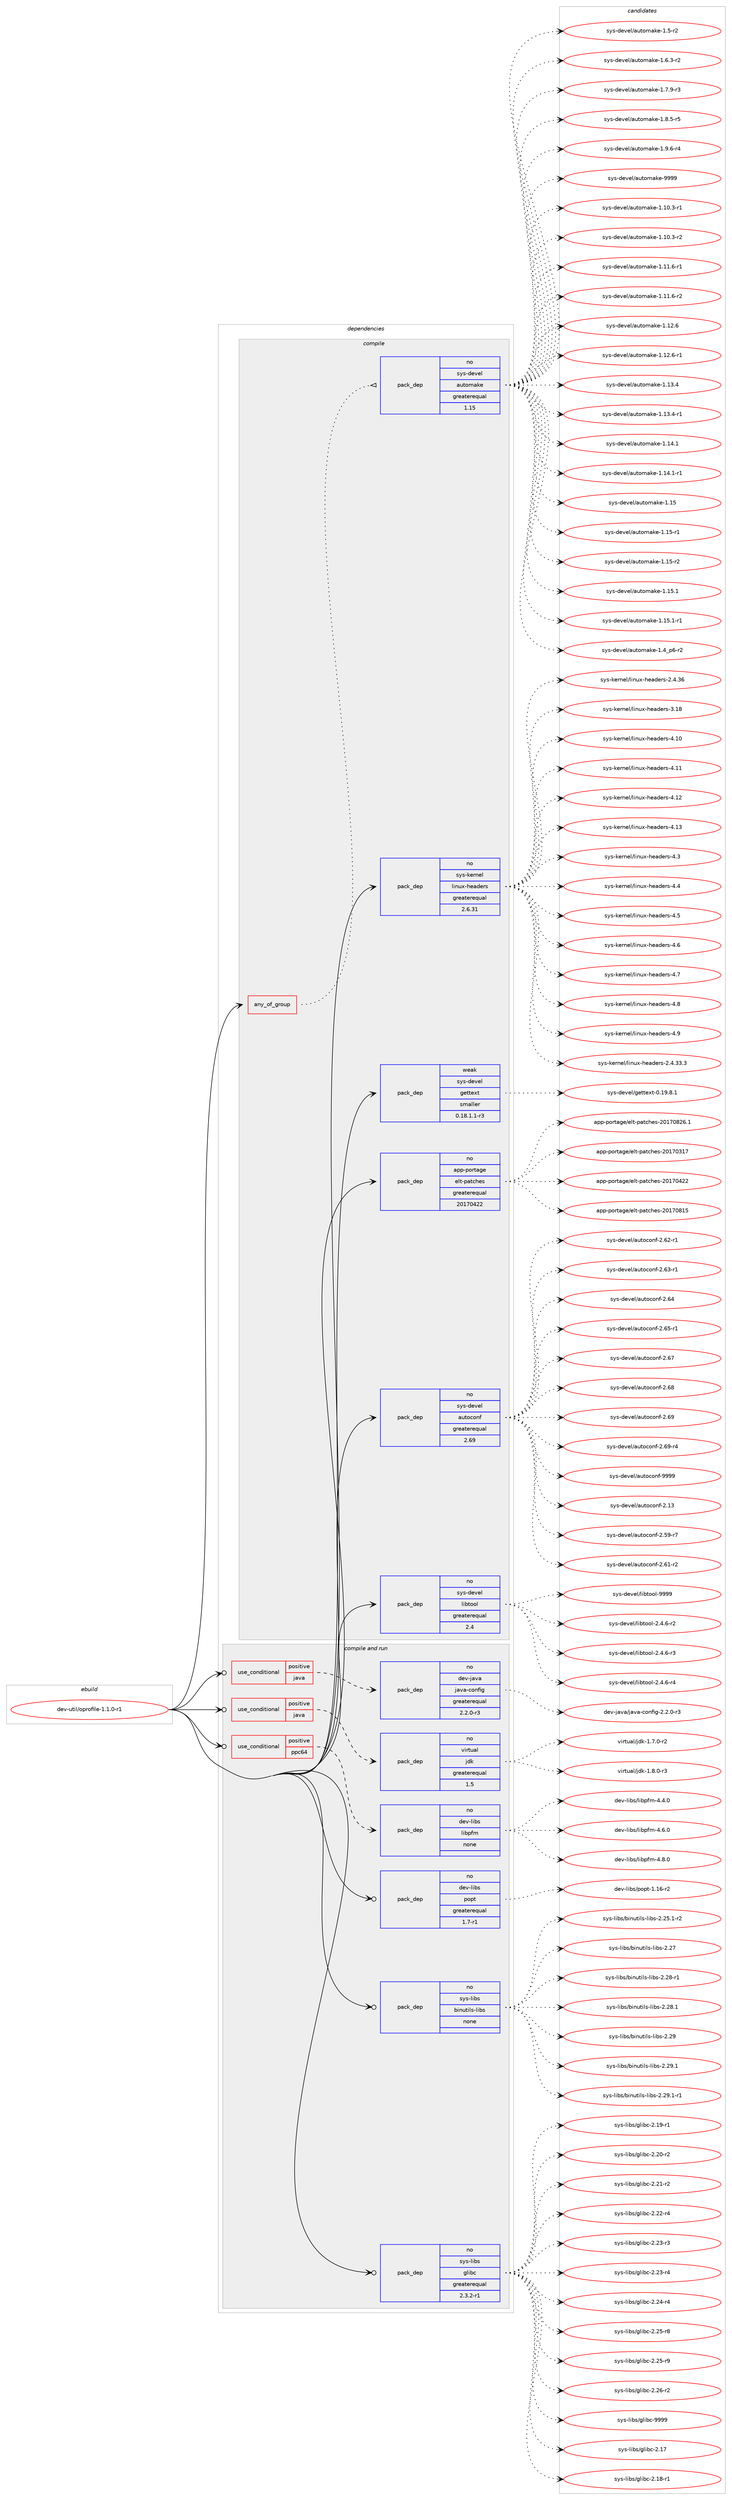 digraph prolog {

# *************
# Graph options
# *************

newrank=true;
concentrate=true;
compound=true;
graph [rankdir=LR,fontname=Helvetica,fontsize=10,ranksep=1.5];#, ranksep=2.5, nodesep=0.2];
edge  [arrowhead=vee];
node  [fontname=Helvetica,fontsize=10];

# **********
# The ebuild
# **********

subgraph cluster_leftcol {
color=gray;
rank=same;
label=<<i>ebuild</i>>;
id [label="dev-util/oprofile-1.1.0-r1", color=red, width=4, href="../dev-util/oprofile-1.1.0-r1.svg"];
}

# ****************
# The dependencies
# ****************

subgraph cluster_midcol {
color=gray;
label=<<i>dependencies</i>>;
subgraph cluster_compile {
fillcolor="#eeeeee";
style=filled;
label=<<i>compile</i>>;
subgraph any4219 {
dependency287684 [label=<<TABLE BORDER="0" CELLBORDER="1" CELLSPACING="0" CELLPADDING="4"><TR><TD CELLPADDING="10">any_of_group</TD></TR></TABLE>>, shape=none, color=red];subgraph pack204867 {
dependency287685 [label=<<TABLE BORDER="0" CELLBORDER="1" CELLSPACING="0" CELLPADDING="4" WIDTH="220"><TR><TD ROWSPAN="6" CELLPADDING="30">pack_dep</TD></TR><TR><TD WIDTH="110">no</TD></TR><TR><TD>sys-devel</TD></TR><TR><TD>automake</TD></TR><TR><TD>greaterequal</TD></TR><TR><TD>1.15</TD></TR></TABLE>>, shape=none, color=blue];
}
dependency287684:e -> dependency287685:w [weight=20,style="dotted",arrowhead="oinv"];
}
id:e -> dependency287684:w [weight=20,style="solid",arrowhead="vee"];
subgraph pack204868 {
dependency287686 [label=<<TABLE BORDER="0" CELLBORDER="1" CELLSPACING="0" CELLPADDING="4" WIDTH="220"><TR><TD ROWSPAN="6" CELLPADDING="30">pack_dep</TD></TR><TR><TD WIDTH="110">no</TD></TR><TR><TD>app-portage</TD></TR><TR><TD>elt-patches</TD></TR><TR><TD>greaterequal</TD></TR><TR><TD>20170422</TD></TR></TABLE>>, shape=none, color=blue];
}
id:e -> dependency287686:w [weight=20,style="solid",arrowhead="vee"];
subgraph pack204869 {
dependency287687 [label=<<TABLE BORDER="0" CELLBORDER="1" CELLSPACING="0" CELLPADDING="4" WIDTH="220"><TR><TD ROWSPAN="6" CELLPADDING="30">pack_dep</TD></TR><TR><TD WIDTH="110">no</TD></TR><TR><TD>sys-devel</TD></TR><TR><TD>autoconf</TD></TR><TR><TD>greaterequal</TD></TR><TR><TD>2.69</TD></TR></TABLE>>, shape=none, color=blue];
}
id:e -> dependency287687:w [weight=20,style="solid",arrowhead="vee"];
subgraph pack204870 {
dependency287688 [label=<<TABLE BORDER="0" CELLBORDER="1" CELLSPACING="0" CELLPADDING="4" WIDTH="220"><TR><TD ROWSPAN="6" CELLPADDING="30">pack_dep</TD></TR><TR><TD WIDTH="110">no</TD></TR><TR><TD>sys-devel</TD></TR><TR><TD>libtool</TD></TR><TR><TD>greaterequal</TD></TR><TR><TD>2.4</TD></TR></TABLE>>, shape=none, color=blue];
}
id:e -> dependency287688:w [weight=20,style="solid",arrowhead="vee"];
subgraph pack204871 {
dependency287689 [label=<<TABLE BORDER="0" CELLBORDER="1" CELLSPACING="0" CELLPADDING="4" WIDTH="220"><TR><TD ROWSPAN="6" CELLPADDING="30">pack_dep</TD></TR><TR><TD WIDTH="110">no</TD></TR><TR><TD>sys-kernel</TD></TR><TR><TD>linux-headers</TD></TR><TR><TD>greaterequal</TD></TR><TR><TD>2.6.31</TD></TR></TABLE>>, shape=none, color=blue];
}
id:e -> dependency287689:w [weight=20,style="solid",arrowhead="vee"];
subgraph pack204872 {
dependency287690 [label=<<TABLE BORDER="0" CELLBORDER="1" CELLSPACING="0" CELLPADDING="4" WIDTH="220"><TR><TD ROWSPAN="6" CELLPADDING="30">pack_dep</TD></TR><TR><TD WIDTH="110">weak</TD></TR><TR><TD>sys-devel</TD></TR><TR><TD>gettext</TD></TR><TR><TD>smaller</TD></TR><TR><TD>0.18.1.1-r3</TD></TR></TABLE>>, shape=none, color=blue];
}
id:e -> dependency287690:w [weight=20,style="solid",arrowhead="vee"];
}
subgraph cluster_compileandrun {
fillcolor="#eeeeee";
style=filled;
label=<<i>compile and run</i>>;
subgraph cond78546 {
dependency287691 [label=<<TABLE BORDER="0" CELLBORDER="1" CELLSPACING="0" CELLPADDING="4"><TR><TD ROWSPAN="3" CELLPADDING="10">use_conditional</TD></TR><TR><TD>positive</TD></TR><TR><TD>java</TD></TR></TABLE>>, shape=none, color=red];
subgraph pack204873 {
dependency287692 [label=<<TABLE BORDER="0" CELLBORDER="1" CELLSPACING="0" CELLPADDING="4" WIDTH="220"><TR><TD ROWSPAN="6" CELLPADDING="30">pack_dep</TD></TR><TR><TD WIDTH="110">no</TD></TR><TR><TD>dev-java</TD></TR><TR><TD>java-config</TD></TR><TR><TD>greaterequal</TD></TR><TR><TD>2.2.0-r3</TD></TR></TABLE>>, shape=none, color=blue];
}
dependency287691:e -> dependency287692:w [weight=20,style="dashed",arrowhead="vee"];
}
id:e -> dependency287691:w [weight=20,style="solid",arrowhead="odotvee"];
subgraph cond78547 {
dependency287693 [label=<<TABLE BORDER="0" CELLBORDER="1" CELLSPACING="0" CELLPADDING="4"><TR><TD ROWSPAN="3" CELLPADDING="10">use_conditional</TD></TR><TR><TD>positive</TD></TR><TR><TD>java</TD></TR></TABLE>>, shape=none, color=red];
subgraph pack204874 {
dependency287694 [label=<<TABLE BORDER="0" CELLBORDER="1" CELLSPACING="0" CELLPADDING="4" WIDTH="220"><TR><TD ROWSPAN="6" CELLPADDING="30">pack_dep</TD></TR><TR><TD WIDTH="110">no</TD></TR><TR><TD>virtual</TD></TR><TR><TD>jdk</TD></TR><TR><TD>greaterequal</TD></TR><TR><TD>1.5</TD></TR></TABLE>>, shape=none, color=blue];
}
dependency287693:e -> dependency287694:w [weight=20,style="dashed",arrowhead="vee"];
}
id:e -> dependency287693:w [weight=20,style="solid",arrowhead="odotvee"];
subgraph cond78548 {
dependency287695 [label=<<TABLE BORDER="0" CELLBORDER="1" CELLSPACING="0" CELLPADDING="4"><TR><TD ROWSPAN="3" CELLPADDING="10">use_conditional</TD></TR><TR><TD>positive</TD></TR><TR><TD>ppc64</TD></TR></TABLE>>, shape=none, color=red];
subgraph pack204875 {
dependency287696 [label=<<TABLE BORDER="0" CELLBORDER="1" CELLSPACING="0" CELLPADDING="4" WIDTH="220"><TR><TD ROWSPAN="6" CELLPADDING="30">pack_dep</TD></TR><TR><TD WIDTH="110">no</TD></TR><TR><TD>dev-libs</TD></TR><TR><TD>libpfm</TD></TR><TR><TD>none</TD></TR><TR><TD></TD></TR></TABLE>>, shape=none, color=blue];
}
dependency287695:e -> dependency287696:w [weight=20,style="dashed",arrowhead="vee"];
}
id:e -> dependency287695:w [weight=20,style="solid",arrowhead="odotvee"];
subgraph pack204876 {
dependency287697 [label=<<TABLE BORDER="0" CELLBORDER="1" CELLSPACING="0" CELLPADDING="4" WIDTH="220"><TR><TD ROWSPAN="6" CELLPADDING="30">pack_dep</TD></TR><TR><TD WIDTH="110">no</TD></TR><TR><TD>dev-libs</TD></TR><TR><TD>popt</TD></TR><TR><TD>greaterequal</TD></TR><TR><TD>1.7-r1</TD></TR></TABLE>>, shape=none, color=blue];
}
id:e -> dependency287697:w [weight=20,style="solid",arrowhead="odotvee"];
subgraph pack204877 {
dependency287698 [label=<<TABLE BORDER="0" CELLBORDER="1" CELLSPACING="0" CELLPADDING="4" WIDTH="220"><TR><TD ROWSPAN="6" CELLPADDING="30">pack_dep</TD></TR><TR><TD WIDTH="110">no</TD></TR><TR><TD>sys-libs</TD></TR><TR><TD>binutils-libs</TD></TR><TR><TD>none</TD></TR><TR><TD></TD></TR></TABLE>>, shape=none, color=blue];
}
id:e -> dependency287698:w [weight=20,style="solid",arrowhead="odotvee"];
subgraph pack204878 {
dependency287699 [label=<<TABLE BORDER="0" CELLBORDER="1" CELLSPACING="0" CELLPADDING="4" WIDTH="220"><TR><TD ROWSPAN="6" CELLPADDING="30">pack_dep</TD></TR><TR><TD WIDTH="110">no</TD></TR><TR><TD>sys-libs</TD></TR><TR><TD>glibc</TD></TR><TR><TD>greaterequal</TD></TR><TR><TD>2.3.2-r1</TD></TR></TABLE>>, shape=none, color=blue];
}
id:e -> dependency287699:w [weight=20,style="solid",arrowhead="odotvee"];
}
subgraph cluster_run {
fillcolor="#eeeeee";
style=filled;
label=<<i>run</i>>;
}
}

# **************
# The candidates
# **************

subgraph cluster_choices {
rank=same;
color=gray;
label=<<i>candidates</i>>;

subgraph choice204867 {
color=black;
nodesep=1;
choice11512111545100101118101108479711711611110997107101454946494846514511449 [label="sys-devel/automake-1.10.3-r1", color=red, width=4,href="../sys-devel/automake-1.10.3-r1.svg"];
choice11512111545100101118101108479711711611110997107101454946494846514511450 [label="sys-devel/automake-1.10.3-r2", color=red, width=4,href="../sys-devel/automake-1.10.3-r2.svg"];
choice11512111545100101118101108479711711611110997107101454946494946544511449 [label="sys-devel/automake-1.11.6-r1", color=red, width=4,href="../sys-devel/automake-1.11.6-r1.svg"];
choice11512111545100101118101108479711711611110997107101454946494946544511450 [label="sys-devel/automake-1.11.6-r2", color=red, width=4,href="../sys-devel/automake-1.11.6-r2.svg"];
choice1151211154510010111810110847971171161111099710710145494649504654 [label="sys-devel/automake-1.12.6", color=red, width=4,href="../sys-devel/automake-1.12.6.svg"];
choice11512111545100101118101108479711711611110997107101454946495046544511449 [label="sys-devel/automake-1.12.6-r1", color=red, width=4,href="../sys-devel/automake-1.12.6-r1.svg"];
choice1151211154510010111810110847971171161111099710710145494649514652 [label="sys-devel/automake-1.13.4", color=red, width=4,href="../sys-devel/automake-1.13.4.svg"];
choice11512111545100101118101108479711711611110997107101454946495146524511449 [label="sys-devel/automake-1.13.4-r1", color=red, width=4,href="../sys-devel/automake-1.13.4-r1.svg"];
choice1151211154510010111810110847971171161111099710710145494649524649 [label="sys-devel/automake-1.14.1", color=red, width=4,href="../sys-devel/automake-1.14.1.svg"];
choice11512111545100101118101108479711711611110997107101454946495246494511449 [label="sys-devel/automake-1.14.1-r1", color=red, width=4,href="../sys-devel/automake-1.14.1-r1.svg"];
choice115121115451001011181011084797117116111109971071014549464953 [label="sys-devel/automake-1.15", color=red, width=4,href="../sys-devel/automake-1.15.svg"];
choice1151211154510010111810110847971171161111099710710145494649534511449 [label="sys-devel/automake-1.15-r1", color=red, width=4,href="../sys-devel/automake-1.15-r1.svg"];
choice1151211154510010111810110847971171161111099710710145494649534511450 [label="sys-devel/automake-1.15-r2", color=red, width=4,href="../sys-devel/automake-1.15-r2.svg"];
choice1151211154510010111810110847971171161111099710710145494649534649 [label="sys-devel/automake-1.15.1", color=red, width=4,href="../sys-devel/automake-1.15.1.svg"];
choice11512111545100101118101108479711711611110997107101454946495346494511449 [label="sys-devel/automake-1.15.1-r1", color=red, width=4,href="../sys-devel/automake-1.15.1-r1.svg"];
choice115121115451001011181011084797117116111109971071014549465295112544511450 [label="sys-devel/automake-1.4_p6-r2", color=red, width=4,href="../sys-devel/automake-1.4_p6-r2.svg"];
choice11512111545100101118101108479711711611110997107101454946534511450 [label="sys-devel/automake-1.5-r2", color=red, width=4,href="../sys-devel/automake-1.5-r2.svg"];
choice115121115451001011181011084797117116111109971071014549465446514511450 [label="sys-devel/automake-1.6.3-r2", color=red, width=4,href="../sys-devel/automake-1.6.3-r2.svg"];
choice115121115451001011181011084797117116111109971071014549465546574511451 [label="sys-devel/automake-1.7.9-r3", color=red, width=4,href="../sys-devel/automake-1.7.9-r3.svg"];
choice115121115451001011181011084797117116111109971071014549465646534511453 [label="sys-devel/automake-1.8.5-r5", color=red, width=4,href="../sys-devel/automake-1.8.5-r5.svg"];
choice115121115451001011181011084797117116111109971071014549465746544511452 [label="sys-devel/automake-1.9.6-r4", color=red, width=4,href="../sys-devel/automake-1.9.6-r4.svg"];
choice115121115451001011181011084797117116111109971071014557575757 [label="sys-devel/automake-9999", color=red, width=4,href="../sys-devel/automake-9999.svg"];
dependency287685:e -> choice11512111545100101118101108479711711611110997107101454946494846514511449:w [style=dotted,weight="100"];
dependency287685:e -> choice11512111545100101118101108479711711611110997107101454946494846514511450:w [style=dotted,weight="100"];
dependency287685:e -> choice11512111545100101118101108479711711611110997107101454946494946544511449:w [style=dotted,weight="100"];
dependency287685:e -> choice11512111545100101118101108479711711611110997107101454946494946544511450:w [style=dotted,weight="100"];
dependency287685:e -> choice1151211154510010111810110847971171161111099710710145494649504654:w [style=dotted,weight="100"];
dependency287685:e -> choice11512111545100101118101108479711711611110997107101454946495046544511449:w [style=dotted,weight="100"];
dependency287685:e -> choice1151211154510010111810110847971171161111099710710145494649514652:w [style=dotted,weight="100"];
dependency287685:e -> choice11512111545100101118101108479711711611110997107101454946495146524511449:w [style=dotted,weight="100"];
dependency287685:e -> choice1151211154510010111810110847971171161111099710710145494649524649:w [style=dotted,weight="100"];
dependency287685:e -> choice11512111545100101118101108479711711611110997107101454946495246494511449:w [style=dotted,weight="100"];
dependency287685:e -> choice115121115451001011181011084797117116111109971071014549464953:w [style=dotted,weight="100"];
dependency287685:e -> choice1151211154510010111810110847971171161111099710710145494649534511449:w [style=dotted,weight="100"];
dependency287685:e -> choice1151211154510010111810110847971171161111099710710145494649534511450:w [style=dotted,weight="100"];
dependency287685:e -> choice1151211154510010111810110847971171161111099710710145494649534649:w [style=dotted,weight="100"];
dependency287685:e -> choice11512111545100101118101108479711711611110997107101454946495346494511449:w [style=dotted,weight="100"];
dependency287685:e -> choice115121115451001011181011084797117116111109971071014549465295112544511450:w [style=dotted,weight="100"];
dependency287685:e -> choice11512111545100101118101108479711711611110997107101454946534511450:w [style=dotted,weight="100"];
dependency287685:e -> choice115121115451001011181011084797117116111109971071014549465446514511450:w [style=dotted,weight="100"];
dependency287685:e -> choice115121115451001011181011084797117116111109971071014549465546574511451:w [style=dotted,weight="100"];
dependency287685:e -> choice115121115451001011181011084797117116111109971071014549465646534511453:w [style=dotted,weight="100"];
dependency287685:e -> choice115121115451001011181011084797117116111109971071014549465746544511452:w [style=dotted,weight="100"];
dependency287685:e -> choice115121115451001011181011084797117116111109971071014557575757:w [style=dotted,weight="100"];
}
subgraph choice204868 {
color=black;
nodesep=1;
choice97112112451121111141169710310147101108116451129711699104101115455048495548514955 [label="app-portage/elt-patches-20170317", color=red, width=4,href="../app-portage/elt-patches-20170317.svg"];
choice97112112451121111141169710310147101108116451129711699104101115455048495548525050 [label="app-portage/elt-patches-20170422", color=red, width=4,href="../app-portage/elt-patches-20170422.svg"];
choice97112112451121111141169710310147101108116451129711699104101115455048495548564953 [label="app-portage/elt-patches-20170815", color=red, width=4,href="../app-portage/elt-patches-20170815.svg"];
choice971121124511211111411697103101471011081164511297116991041011154550484955485650544649 [label="app-portage/elt-patches-20170826.1", color=red, width=4,href="../app-portage/elt-patches-20170826.1.svg"];
dependency287686:e -> choice97112112451121111141169710310147101108116451129711699104101115455048495548514955:w [style=dotted,weight="100"];
dependency287686:e -> choice97112112451121111141169710310147101108116451129711699104101115455048495548525050:w [style=dotted,weight="100"];
dependency287686:e -> choice97112112451121111141169710310147101108116451129711699104101115455048495548564953:w [style=dotted,weight="100"];
dependency287686:e -> choice971121124511211111411697103101471011081164511297116991041011154550484955485650544649:w [style=dotted,weight="100"];
}
subgraph choice204869 {
color=black;
nodesep=1;
choice115121115451001011181011084797117116111991111101024550464951 [label="sys-devel/autoconf-2.13", color=red, width=4,href="../sys-devel/autoconf-2.13.svg"];
choice1151211154510010111810110847971171161119911111010245504653574511455 [label="sys-devel/autoconf-2.59-r7", color=red, width=4,href="../sys-devel/autoconf-2.59-r7.svg"];
choice1151211154510010111810110847971171161119911111010245504654494511450 [label="sys-devel/autoconf-2.61-r2", color=red, width=4,href="../sys-devel/autoconf-2.61-r2.svg"];
choice1151211154510010111810110847971171161119911111010245504654504511449 [label="sys-devel/autoconf-2.62-r1", color=red, width=4,href="../sys-devel/autoconf-2.62-r1.svg"];
choice1151211154510010111810110847971171161119911111010245504654514511449 [label="sys-devel/autoconf-2.63-r1", color=red, width=4,href="../sys-devel/autoconf-2.63-r1.svg"];
choice115121115451001011181011084797117116111991111101024550465452 [label="sys-devel/autoconf-2.64", color=red, width=4,href="../sys-devel/autoconf-2.64.svg"];
choice1151211154510010111810110847971171161119911111010245504654534511449 [label="sys-devel/autoconf-2.65-r1", color=red, width=4,href="../sys-devel/autoconf-2.65-r1.svg"];
choice115121115451001011181011084797117116111991111101024550465455 [label="sys-devel/autoconf-2.67", color=red, width=4,href="../sys-devel/autoconf-2.67.svg"];
choice115121115451001011181011084797117116111991111101024550465456 [label="sys-devel/autoconf-2.68", color=red, width=4,href="../sys-devel/autoconf-2.68.svg"];
choice115121115451001011181011084797117116111991111101024550465457 [label="sys-devel/autoconf-2.69", color=red, width=4,href="../sys-devel/autoconf-2.69.svg"];
choice1151211154510010111810110847971171161119911111010245504654574511452 [label="sys-devel/autoconf-2.69-r4", color=red, width=4,href="../sys-devel/autoconf-2.69-r4.svg"];
choice115121115451001011181011084797117116111991111101024557575757 [label="sys-devel/autoconf-9999", color=red, width=4,href="../sys-devel/autoconf-9999.svg"];
dependency287687:e -> choice115121115451001011181011084797117116111991111101024550464951:w [style=dotted,weight="100"];
dependency287687:e -> choice1151211154510010111810110847971171161119911111010245504653574511455:w [style=dotted,weight="100"];
dependency287687:e -> choice1151211154510010111810110847971171161119911111010245504654494511450:w [style=dotted,weight="100"];
dependency287687:e -> choice1151211154510010111810110847971171161119911111010245504654504511449:w [style=dotted,weight="100"];
dependency287687:e -> choice1151211154510010111810110847971171161119911111010245504654514511449:w [style=dotted,weight="100"];
dependency287687:e -> choice115121115451001011181011084797117116111991111101024550465452:w [style=dotted,weight="100"];
dependency287687:e -> choice1151211154510010111810110847971171161119911111010245504654534511449:w [style=dotted,weight="100"];
dependency287687:e -> choice115121115451001011181011084797117116111991111101024550465455:w [style=dotted,weight="100"];
dependency287687:e -> choice115121115451001011181011084797117116111991111101024550465456:w [style=dotted,weight="100"];
dependency287687:e -> choice115121115451001011181011084797117116111991111101024550465457:w [style=dotted,weight="100"];
dependency287687:e -> choice1151211154510010111810110847971171161119911111010245504654574511452:w [style=dotted,weight="100"];
dependency287687:e -> choice115121115451001011181011084797117116111991111101024557575757:w [style=dotted,weight="100"];
}
subgraph choice204870 {
color=black;
nodesep=1;
choice1151211154510010111810110847108105981161111111084550465246544511450 [label="sys-devel/libtool-2.4.6-r2", color=red, width=4,href="../sys-devel/libtool-2.4.6-r2.svg"];
choice1151211154510010111810110847108105981161111111084550465246544511451 [label="sys-devel/libtool-2.4.6-r3", color=red, width=4,href="../sys-devel/libtool-2.4.6-r3.svg"];
choice1151211154510010111810110847108105981161111111084550465246544511452 [label="sys-devel/libtool-2.4.6-r4", color=red, width=4,href="../sys-devel/libtool-2.4.6-r4.svg"];
choice1151211154510010111810110847108105981161111111084557575757 [label="sys-devel/libtool-9999", color=red, width=4,href="../sys-devel/libtool-9999.svg"];
dependency287688:e -> choice1151211154510010111810110847108105981161111111084550465246544511450:w [style=dotted,weight="100"];
dependency287688:e -> choice1151211154510010111810110847108105981161111111084550465246544511451:w [style=dotted,weight="100"];
dependency287688:e -> choice1151211154510010111810110847108105981161111111084550465246544511452:w [style=dotted,weight="100"];
dependency287688:e -> choice1151211154510010111810110847108105981161111111084557575757:w [style=dotted,weight="100"];
}
subgraph choice204871 {
color=black;
nodesep=1;
choice11512111545107101114110101108471081051101171204510410197100101114115455046524651514651 [label="sys-kernel/linux-headers-2.4.33.3", color=red, width=4,href="../sys-kernel/linux-headers-2.4.33.3.svg"];
choice1151211154510710111411010110847108105110117120451041019710010111411545504652465154 [label="sys-kernel/linux-headers-2.4.36", color=red, width=4,href="../sys-kernel/linux-headers-2.4.36.svg"];
choice115121115451071011141101011084710810511011712045104101971001011141154551464956 [label="sys-kernel/linux-headers-3.18", color=red, width=4,href="../sys-kernel/linux-headers-3.18.svg"];
choice115121115451071011141101011084710810511011712045104101971001011141154552464948 [label="sys-kernel/linux-headers-4.10", color=red, width=4,href="../sys-kernel/linux-headers-4.10.svg"];
choice115121115451071011141101011084710810511011712045104101971001011141154552464949 [label="sys-kernel/linux-headers-4.11", color=red, width=4,href="../sys-kernel/linux-headers-4.11.svg"];
choice115121115451071011141101011084710810511011712045104101971001011141154552464950 [label="sys-kernel/linux-headers-4.12", color=red, width=4,href="../sys-kernel/linux-headers-4.12.svg"];
choice115121115451071011141101011084710810511011712045104101971001011141154552464951 [label="sys-kernel/linux-headers-4.13", color=red, width=4,href="../sys-kernel/linux-headers-4.13.svg"];
choice1151211154510710111411010110847108105110117120451041019710010111411545524651 [label="sys-kernel/linux-headers-4.3", color=red, width=4,href="../sys-kernel/linux-headers-4.3.svg"];
choice1151211154510710111411010110847108105110117120451041019710010111411545524652 [label="sys-kernel/linux-headers-4.4", color=red, width=4,href="../sys-kernel/linux-headers-4.4.svg"];
choice1151211154510710111411010110847108105110117120451041019710010111411545524653 [label="sys-kernel/linux-headers-4.5", color=red, width=4,href="../sys-kernel/linux-headers-4.5.svg"];
choice1151211154510710111411010110847108105110117120451041019710010111411545524654 [label="sys-kernel/linux-headers-4.6", color=red, width=4,href="../sys-kernel/linux-headers-4.6.svg"];
choice1151211154510710111411010110847108105110117120451041019710010111411545524655 [label="sys-kernel/linux-headers-4.7", color=red, width=4,href="../sys-kernel/linux-headers-4.7.svg"];
choice1151211154510710111411010110847108105110117120451041019710010111411545524656 [label="sys-kernel/linux-headers-4.8", color=red, width=4,href="../sys-kernel/linux-headers-4.8.svg"];
choice1151211154510710111411010110847108105110117120451041019710010111411545524657 [label="sys-kernel/linux-headers-4.9", color=red, width=4,href="../sys-kernel/linux-headers-4.9.svg"];
dependency287689:e -> choice11512111545107101114110101108471081051101171204510410197100101114115455046524651514651:w [style=dotted,weight="100"];
dependency287689:e -> choice1151211154510710111411010110847108105110117120451041019710010111411545504652465154:w [style=dotted,weight="100"];
dependency287689:e -> choice115121115451071011141101011084710810511011712045104101971001011141154551464956:w [style=dotted,weight="100"];
dependency287689:e -> choice115121115451071011141101011084710810511011712045104101971001011141154552464948:w [style=dotted,weight="100"];
dependency287689:e -> choice115121115451071011141101011084710810511011712045104101971001011141154552464949:w [style=dotted,weight="100"];
dependency287689:e -> choice115121115451071011141101011084710810511011712045104101971001011141154552464950:w [style=dotted,weight="100"];
dependency287689:e -> choice115121115451071011141101011084710810511011712045104101971001011141154552464951:w [style=dotted,weight="100"];
dependency287689:e -> choice1151211154510710111411010110847108105110117120451041019710010111411545524651:w [style=dotted,weight="100"];
dependency287689:e -> choice1151211154510710111411010110847108105110117120451041019710010111411545524652:w [style=dotted,weight="100"];
dependency287689:e -> choice1151211154510710111411010110847108105110117120451041019710010111411545524653:w [style=dotted,weight="100"];
dependency287689:e -> choice1151211154510710111411010110847108105110117120451041019710010111411545524654:w [style=dotted,weight="100"];
dependency287689:e -> choice1151211154510710111411010110847108105110117120451041019710010111411545524655:w [style=dotted,weight="100"];
dependency287689:e -> choice1151211154510710111411010110847108105110117120451041019710010111411545524656:w [style=dotted,weight="100"];
dependency287689:e -> choice1151211154510710111411010110847108105110117120451041019710010111411545524657:w [style=dotted,weight="100"];
}
subgraph choice204872 {
color=black;
nodesep=1;
choice1151211154510010111810110847103101116116101120116454846495746564649 [label="sys-devel/gettext-0.19.8.1", color=red, width=4,href="../sys-devel/gettext-0.19.8.1.svg"];
dependency287690:e -> choice1151211154510010111810110847103101116116101120116454846495746564649:w [style=dotted,weight="100"];
}
subgraph choice204873 {
color=black;
nodesep=1;
choice10010111845106971189747106971189745991111101021051034550465046484511451 [label="dev-java/java-config-2.2.0-r3", color=red, width=4,href="../dev-java/java-config-2.2.0-r3.svg"];
dependency287692:e -> choice10010111845106971189747106971189745991111101021051034550465046484511451:w [style=dotted,weight="100"];
}
subgraph choice204874 {
color=black;
nodesep=1;
choice11810511411611797108471061001074549465546484511450 [label="virtual/jdk-1.7.0-r2", color=red, width=4,href="../virtual/jdk-1.7.0-r2.svg"];
choice11810511411611797108471061001074549465646484511451 [label="virtual/jdk-1.8.0-r3", color=red, width=4,href="../virtual/jdk-1.8.0-r3.svg"];
dependency287694:e -> choice11810511411611797108471061001074549465546484511450:w [style=dotted,weight="100"];
dependency287694:e -> choice11810511411611797108471061001074549465646484511451:w [style=dotted,weight="100"];
}
subgraph choice204875 {
color=black;
nodesep=1;
choice10010111845108105981154710810598112102109455246524648 [label="dev-libs/libpfm-4.4.0", color=red, width=4,href="../dev-libs/libpfm-4.4.0.svg"];
choice10010111845108105981154710810598112102109455246544648 [label="dev-libs/libpfm-4.6.0", color=red, width=4,href="../dev-libs/libpfm-4.6.0.svg"];
choice10010111845108105981154710810598112102109455246564648 [label="dev-libs/libpfm-4.8.0", color=red, width=4,href="../dev-libs/libpfm-4.8.0.svg"];
dependency287696:e -> choice10010111845108105981154710810598112102109455246524648:w [style=dotted,weight="100"];
dependency287696:e -> choice10010111845108105981154710810598112102109455246544648:w [style=dotted,weight="100"];
dependency287696:e -> choice10010111845108105981154710810598112102109455246564648:w [style=dotted,weight="100"];
}
subgraph choice204876 {
color=black;
nodesep=1;
choice10010111845108105981154711211111211645494649544511450 [label="dev-libs/popt-1.16-r2", color=red, width=4,href="../dev-libs/popt-1.16-r2.svg"];
dependency287697:e -> choice10010111845108105981154711211111211645494649544511450:w [style=dotted,weight="100"];
}
subgraph choice204877 {
color=black;
nodesep=1;
choice115121115451081059811547981051101171161051081154510810598115455046505346494511450 [label="sys-libs/binutils-libs-2.25.1-r2", color=red, width=4,href="../sys-libs/binutils-libs-2.25.1-r2.svg"];
choice1151211154510810598115479810511011711610510811545108105981154550465055 [label="sys-libs/binutils-libs-2.27", color=red, width=4,href="../sys-libs/binutils-libs-2.27.svg"];
choice11512111545108105981154798105110117116105108115451081059811545504650564511449 [label="sys-libs/binutils-libs-2.28-r1", color=red, width=4,href="../sys-libs/binutils-libs-2.28-r1.svg"];
choice11512111545108105981154798105110117116105108115451081059811545504650564649 [label="sys-libs/binutils-libs-2.28.1", color=red, width=4,href="../sys-libs/binutils-libs-2.28.1.svg"];
choice1151211154510810598115479810511011711610510811545108105981154550465057 [label="sys-libs/binutils-libs-2.29", color=red, width=4,href="../sys-libs/binutils-libs-2.29.svg"];
choice11512111545108105981154798105110117116105108115451081059811545504650574649 [label="sys-libs/binutils-libs-2.29.1", color=red, width=4,href="../sys-libs/binutils-libs-2.29.1.svg"];
choice115121115451081059811547981051101171161051081154510810598115455046505746494511449 [label="sys-libs/binutils-libs-2.29.1-r1", color=red, width=4,href="../sys-libs/binutils-libs-2.29.1-r1.svg"];
dependency287698:e -> choice115121115451081059811547981051101171161051081154510810598115455046505346494511450:w [style=dotted,weight="100"];
dependency287698:e -> choice1151211154510810598115479810511011711610510811545108105981154550465055:w [style=dotted,weight="100"];
dependency287698:e -> choice11512111545108105981154798105110117116105108115451081059811545504650564511449:w [style=dotted,weight="100"];
dependency287698:e -> choice11512111545108105981154798105110117116105108115451081059811545504650564649:w [style=dotted,weight="100"];
dependency287698:e -> choice1151211154510810598115479810511011711610510811545108105981154550465057:w [style=dotted,weight="100"];
dependency287698:e -> choice11512111545108105981154798105110117116105108115451081059811545504650574649:w [style=dotted,weight="100"];
dependency287698:e -> choice115121115451081059811547981051101171161051081154510810598115455046505746494511449:w [style=dotted,weight="100"];
}
subgraph choice204878 {
color=black;
nodesep=1;
choice11512111545108105981154710310810598994550464955 [label="sys-libs/glibc-2.17", color=red, width=4,href="../sys-libs/glibc-2.17.svg"];
choice115121115451081059811547103108105989945504649564511449 [label="sys-libs/glibc-2.18-r1", color=red, width=4,href="../sys-libs/glibc-2.18-r1.svg"];
choice115121115451081059811547103108105989945504649574511449 [label="sys-libs/glibc-2.19-r1", color=red, width=4,href="../sys-libs/glibc-2.19-r1.svg"];
choice115121115451081059811547103108105989945504650484511450 [label="sys-libs/glibc-2.20-r2", color=red, width=4,href="../sys-libs/glibc-2.20-r2.svg"];
choice115121115451081059811547103108105989945504650494511450 [label="sys-libs/glibc-2.21-r2", color=red, width=4,href="../sys-libs/glibc-2.21-r2.svg"];
choice115121115451081059811547103108105989945504650504511452 [label="sys-libs/glibc-2.22-r4", color=red, width=4,href="../sys-libs/glibc-2.22-r4.svg"];
choice115121115451081059811547103108105989945504650514511451 [label="sys-libs/glibc-2.23-r3", color=red, width=4,href="../sys-libs/glibc-2.23-r3.svg"];
choice115121115451081059811547103108105989945504650514511452 [label="sys-libs/glibc-2.23-r4", color=red, width=4,href="../sys-libs/glibc-2.23-r4.svg"];
choice115121115451081059811547103108105989945504650524511452 [label="sys-libs/glibc-2.24-r4", color=red, width=4,href="../sys-libs/glibc-2.24-r4.svg"];
choice115121115451081059811547103108105989945504650534511456 [label="sys-libs/glibc-2.25-r8", color=red, width=4,href="../sys-libs/glibc-2.25-r8.svg"];
choice115121115451081059811547103108105989945504650534511457 [label="sys-libs/glibc-2.25-r9", color=red, width=4,href="../sys-libs/glibc-2.25-r9.svg"];
choice115121115451081059811547103108105989945504650544511450 [label="sys-libs/glibc-2.26-r2", color=red, width=4,href="../sys-libs/glibc-2.26-r2.svg"];
choice11512111545108105981154710310810598994557575757 [label="sys-libs/glibc-9999", color=red, width=4,href="../sys-libs/glibc-9999.svg"];
dependency287699:e -> choice11512111545108105981154710310810598994550464955:w [style=dotted,weight="100"];
dependency287699:e -> choice115121115451081059811547103108105989945504649564511449:w [style=dotted,weight="100"];
dependency287699:e -> choice115121115451081059811547103108105989945504649574511449:w [style=dotted,weight="100"];
dependency287699:e -> choice115121115451081059811547103108105989945504650484511450:w [style=dotted,weight="100"];
dependency287699:e -> choice115121115451081059811547103108105989945504650494511450:w [style=dotted,weight="100"];
dependency287699:e -> choice115121115451081059811547103108105989945504650504511452:w [style=dotted,weight="100"];
dependency287699:e -> choice115121115451081059811547103108105989945504650514511451:w [style=dotted,weight="100"];
dependency287699:e -> choice115121115451081059811547103108105989945504650514511452:w [style=dotted,weight="100"];
dependency287699:e -> choice115121115451081059811547103108105989945504650524511452:w [style=dotted,weight="100"];
dependency287699:e -> choice115121115451081059811547103108105989945504650534511456:w [style=dotted,weight="100"];
dependency287699:e -> choice115121115451081059811547103108105989945504650534511457:w [style=dotted,weight="100"];
dependency287699:e -> choice115121115451081059811547103108105989945504650544511450:w [style=dotted,weight="100"];
dependency287699:e -> choice11512111545108105981154710310810598994557575757:w [style=dotted,weight="100"];
}
}

}
